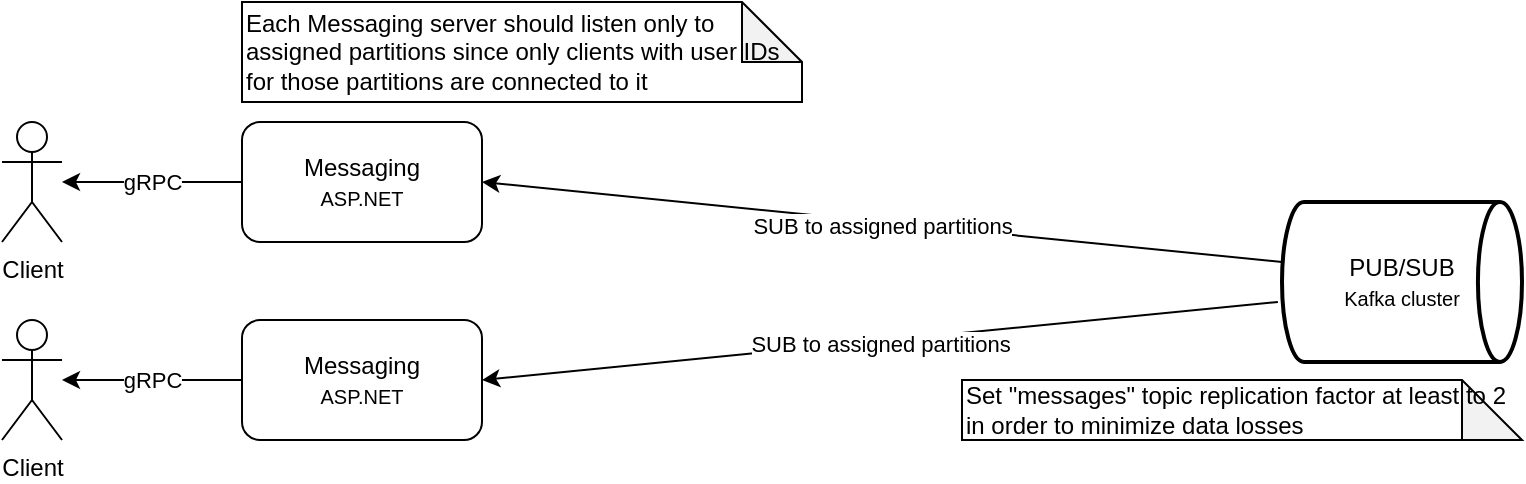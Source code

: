 <mxfile version="13.7.9" type="device"><diagram id="G4t1x3i_cumIOjZ8GDXV" name="Page-1"><mxGraphModel dx="1253" dy="982" grid="1" gridSize="10" guides="1" tooltips="1" connect="1" arrows="1" fold="1" page="1" pageScale="1" pageWidth="850" pageHeight="1100" math="0" shadow="0"><root><mxCell id="0"/><mxCell id="1" parent="0"/><mxCell id="4NMri5ObQx2eB0Vx6lmc-10" value="gRPC" style="edgeStyle=orthogonalEdgeStyle;rounded=0;orthogonalLoop=1;jettySize=auto;html=1;entryX=0;entryY=0.5;entryDx=0;entryDy=0;startArrow=classic;startFill=1;endArrow=none;endFill=0;" parent="1" source="4NMri5ObQx2eB0Vx6lmc-1" target="4NMri5ObQx2eB0Vx6lmc-4" edge="1"><mxGeometry relative="1" as="geometry"/></mxCell><mxCell id="4NMri5ObQx2eB0Vx6lmc-1" value="Client" style="shape=umlActor;verticalLabelPosition=bottom;verticalAlign=top;html=1;outlineConnect=0;" parent="1" vertex="1"><mxGeometry x="40" y="100" width="30" height="60" as="geometry"/></mxCell><mxCell id="4NMri5ObQx2eB0Vx6lmc-13" value="gRPC" style="edgeStyle=orthogonalEdgeStyle;rounded=0;orthogonalLoop=1;jettySize=auto;html=1;entryX=0;entryY=0.5;entryDx=0;entryDy=0;startArrow=classic;startFill=1;endArrow=none;endFill=0;" parent="1" source="4NMri5ObQx2eB0Vx6lmc-3" target="t2a8IH5FIuyG3FQy9CnU-1" edge="1"><mxGeometry relative="1" as="geometry"/></mxCell><mxCell id="4NMri5ObQx2eB0Vx6lmc-3" value="Client" style="shape=umlActor;verticalLabelPosition=bottom;verticalAlign=top;html=1;outlineConnect=0;" parent="1" vertex="1"><mxGeometry x="40" y="199" width="30" height="60" as="geometry"/></mxCell><mxCell id="4NMri5ObQx2eB0Vx6lmc-16" value="SUB to assigned partitions" style="rounded=0;orthogonalLoop=1;jettySize=auto;html=1;entryX=0;entryY=0.375;entryDx=0;entryDy=0;entryPerimeter=0;startArrow=classic;startFill=1;exitX=1;exitY=0.5;exitDx=0;exitDy=0;endArrow=none;endFill=0;" parent="1" source="4NMri5ObQx2eB0Vx6lmc-4" target="4NMri5ObQx2eB0Vx6lmc-9" edge="1"><mxGeometry x="0.004" y="-2" relative="1" as="geometry"><mxPoint x="-1" as="offset"/></mxGeometry></mxCell><mxCell id="4NMri5ObQx2eB0Vx6lmc-4" value="&lt;font style=&quot;font-size: 12px&quot;&gt;Messaging&lt;/font&gt;&lt;br&gt;&lt;font style=&quot;font-size: 10px&quot;&gt;ASP.NET&lt;/font&gt;" style="rounded=1;whiteSpace=wrap;html=1;" parent="1" vertex="1"><mxGeometry x="160" y="100" width="120" height="60" as="geometry"/></mxCell><mxCell id="4NMri5ObQx2eB0Vx6lmc-9" value="PUB/SUB&lt;br&gt;&lt;font style=&quot;font-size: 10px&quot;&gt;Kafka cluster&lt;/font&gt;" style="strokeWidth=2;html=1;shape=mxgraph.flowchart.direct_data;whiteSpace=wrap;" parent="1" vertex="1"><mxGeometry x="680" y="140" width="120" height="80" as="geometry"/></mxCell><mxCell id="_z2AKbsd9psE2ULNNjwj-1" value="Set &quot;messages&quot; topic replication factor at least to 2 in order to minimize data losses" style="shape=note;whiteSpace=wrap;html=1;backgroundOutline=1;darkOpacity=0.05;align=left;" parent="1" vertex="1"><mxGeometry x="520" y="229" width="280" height="30" as="geometry"/></mxCell><mxCell id="_z2AKbsd9psE2ULNNjwj-2" value="Each Messaging server should listen only to assigned partitions since only clients with user IDs for those partitions are connected to it" style="shape=note;whiteSpace=wrap;html=1;backgroundOutline=1;darkOpacity=0.05;align=left;" parent="1" vertex="1"><mxGeometry x="160" y="40" width="280" height="50" as="geometry"/></mxCell><mxCell id="t2a8IH5FIuyG3FQy9CnU-1" value="&lt;font style=&quot;font-size: 12px&quot;&gt;Messaging&lt;/font&gt;&lt;br&gt;&lt;font style=&quot;font-size: 10px&quot;&gt;ASP.NET&lt;/font&gt;" style="rounded=1;whiteSpace=wrap;html=1;" parent="1" vertex="1"><mxGeometry x="160" y="199" width="120" height="60" as="geometry"/></mxCell><mxCell id="t2a8IH5FIuyG3FQy9CnU-2" value="SUB to assigned partitions" style="rounded=0;orthogonalLoop=1;jettySize=auto;html=1;entryX=-0.017;entryY=0.625;entryDx=0;entryDy=0;entryPerimeter=0;startArrow=classic;startFill=1;exitX=1;exitY=0.5;exitDx=0;exitDy=0;endArrow=none;endFill=0;" parent="1" source="t2a8IH5FIuyG3FQy9CnU-1" target="4NMri5ObQx2eB0Vx6lmc-9" edge="1"><mxGeometry x="0.004" y="-2" relative="1" as="geometry"><mxPoint x="-1" as="offset"/><mxPoint x="290" y="140" as="sourcePoint"/><mxPoint x="690" y="180" as="targetPoint"/></mxGeometry></mxCell></root></mxGraphModel></diagram></mxfile>